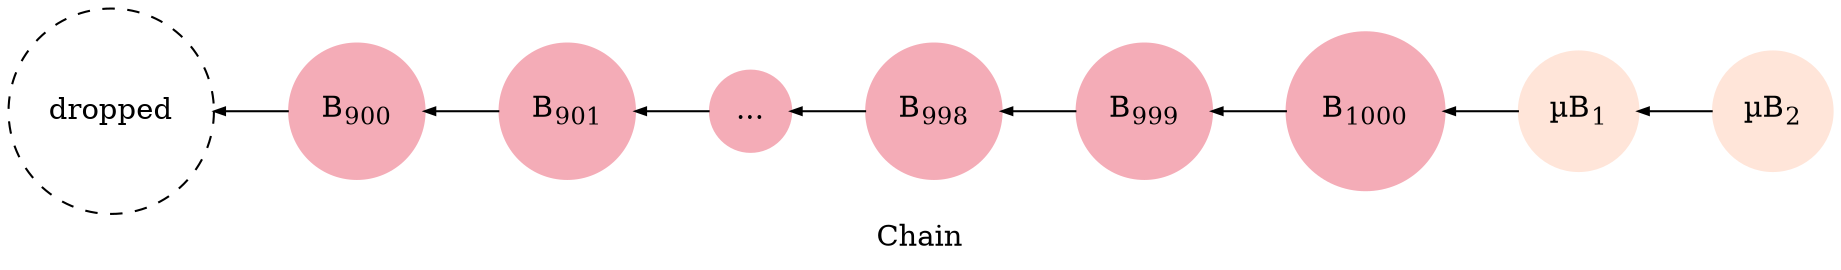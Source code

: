 // @formatter:off
digraph NodeChain {
  graph [label="Chain", newrank="true", rankdir=RL, compound=true]
  node [shape="circle"]
  edge [fontsize=11, arrowsize=0.5]

  MB2 [label=<&micro;B<sub>2</sub>>, style="filled", color="#FFE5D9"]
  MB1 [label=<&micro;B<sub>1</sub>>, style="filled", color="#FFE5D9"]

  B1000 [label=<B<sub>1000</sub>>, style="filled", color="#F4ACB7"]
  B999 [label=<B<sub>999</sub>>, style="filled", color="#F4ACB7"]
  B998 [label=<B<sub>998</sub>>, style="filled", color="#F4ACB7"]
  Betc [label="...", style="filled", color="#F4ACB7"]
  B901 [label=<B<sub>901</sub>>, style="filled", color="#F4ACB7"]
  B900 [label=<B<sub>900</sub>>, style="filled", color="#F4ACB7"]
  B899 [label="dropped", style="dashed"]

  MB2 -> MB1 -> B1000 -> B999 -> B998 -> Betc -> B901 -> B900 -> B899
}
